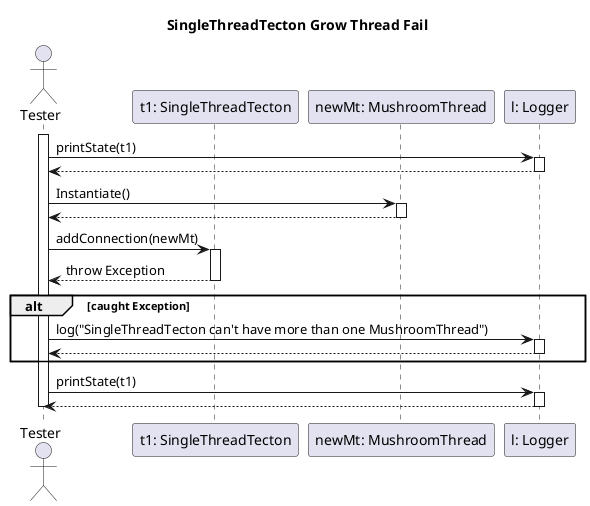 @startuml tectonGrowThreadTest

title SingleThreadTecton Grow Thread Fail

actor "Tester" as tst
participant "t1: SingleThreadTecton" as t1
participant "newMt: MushroomThread" as newMt
participant "l: Logger" as l

activate tst

tst -> l: printState(t1)
activate l
tst <-- l
deactivate l

tst -> newMt: Instantiate()
activate newMt
tst <-- newMt
deactivate newMt

tst -> t1: addConnection(newMt)
activate t1

tst <-- t1: throw Exception
deactivate t1

alt caught Exception
    tst -> l: log("SingleThreadTecton can't have more than one MushroomThread")
    activate l
    tst <-- l
    deactivate l    
end

tst -> l: printState(t1)
activate l
tst <-- l
deactivate l

deactivate tst

@enduml